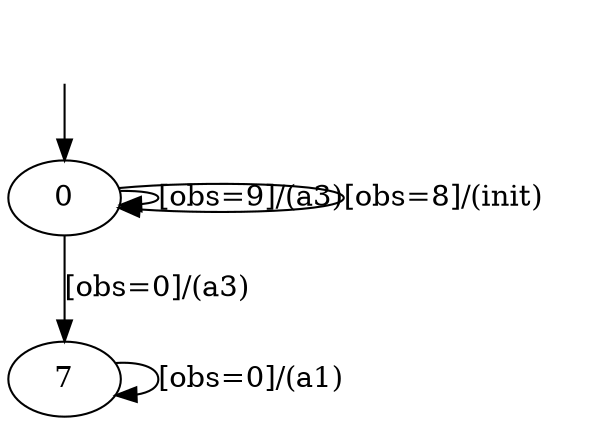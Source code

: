 digraph {
7;
0;
__init [label="", style=invis, width=0];
__init -> 0;
7 -> 7 [label="[obs=0]/(a1)"];
0 -> 0 [label="[obs=9]/(a3)"];
0 -> 0 [label="[obs=8]/(init)"];
0 -> 7 [label="[obs=0]/(a3)"];
}